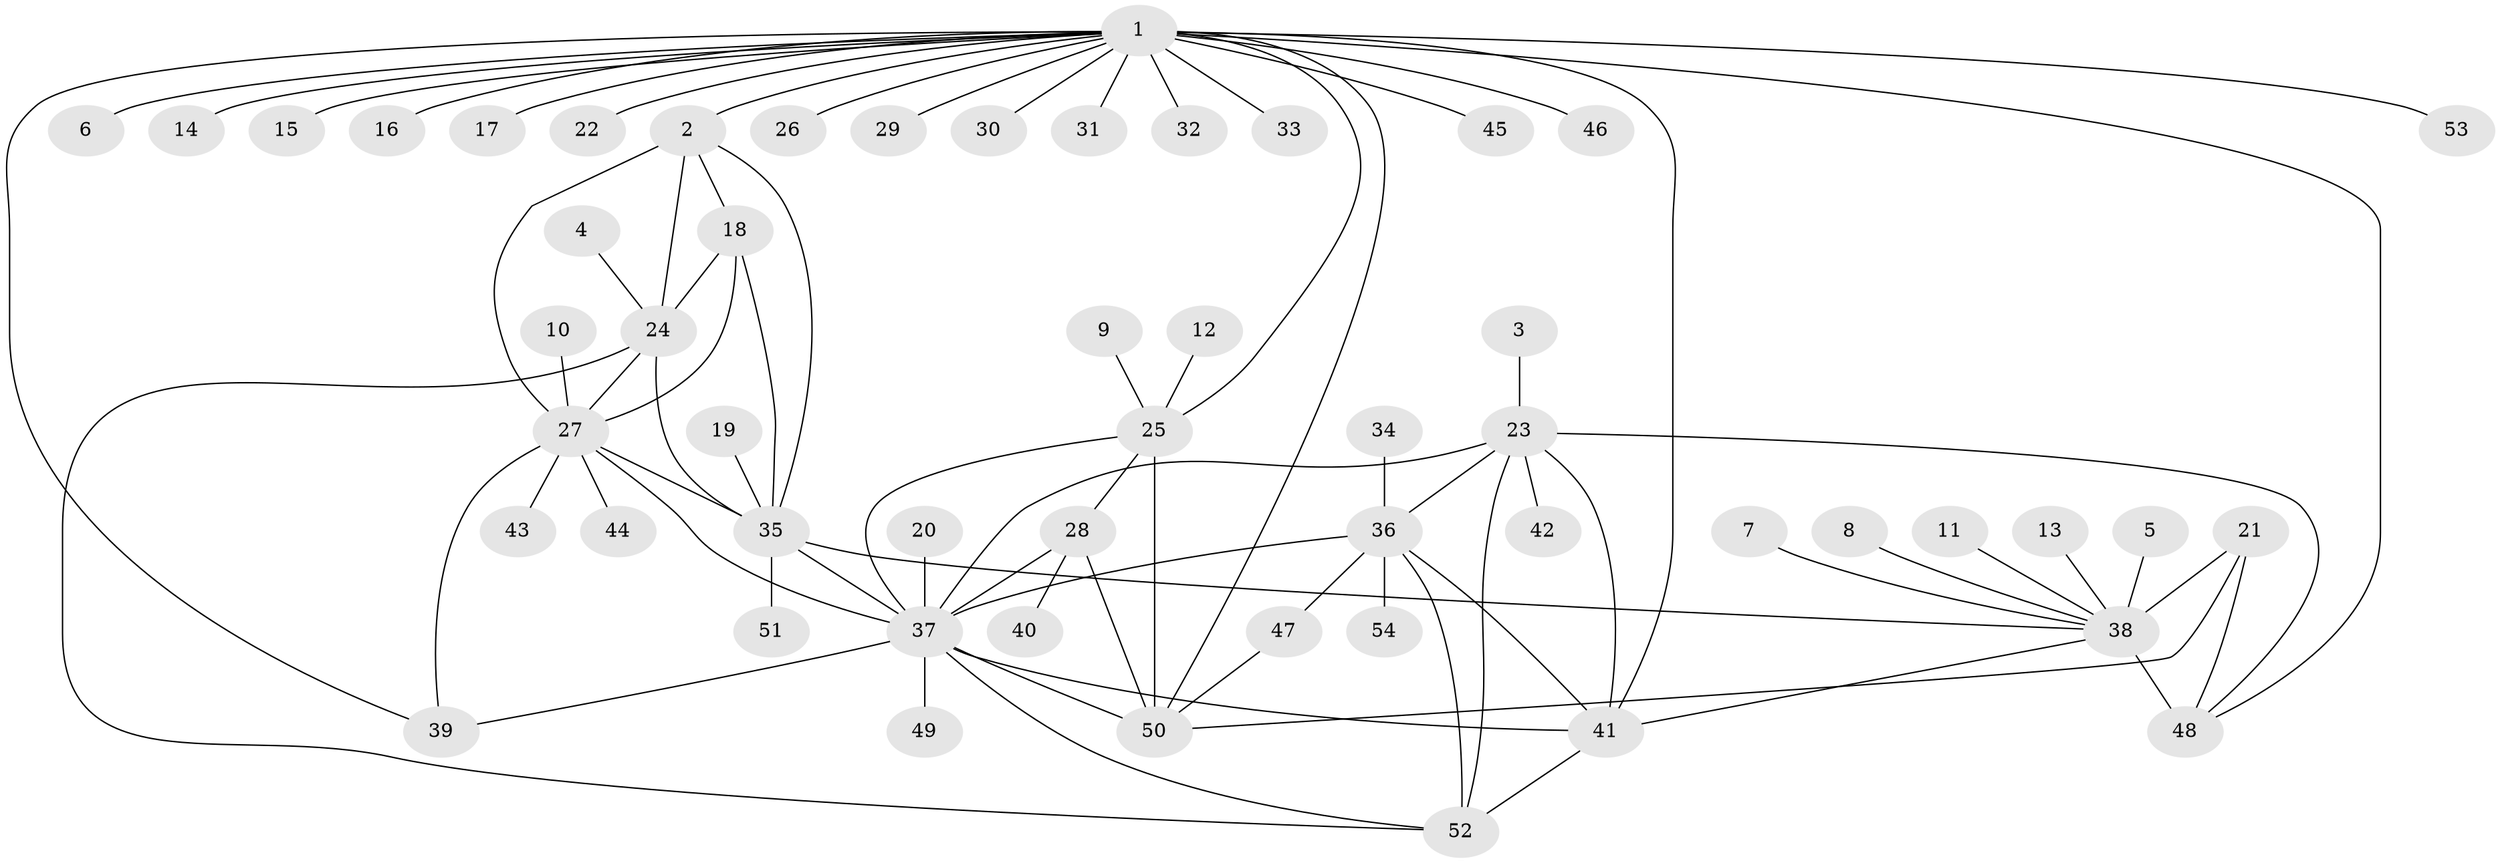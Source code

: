 // original degree distribution, {13: 0.009259259259259259, 9: 0.037037037037037035, 6: 0.046296296296296294, 8: 0.027777777777777776, 7: 0.05555555555555555, 10: 0.018518518518518517, 5: 0.027777777777777776, 12: 0.009259259259259259, 1: 0.6018518518518519, 4: 0.018518518518518517, 2: 0.10185185185185185, 3: 0.046296296296296294}
// Generated by graph-tools (version 1.1) at 2025/50/03/09/25 03:50:27]
// undirected, 54 vertices, 81 edges
graph export_dot {
graph [start="1"]
  node [color=gray90,style=filled];
  1;
  2;
  3;
  4;
  5;
  6;
  7;
  8;
  9;
  10;
  11;
  12;
  13;
  14;
  15;
  16;
  17;
  18;
  19;
  20;
  21;
  22;
  23;
  24;
  25;
  26;
  27;
  28;
  29;
  30;
  31;
  32;
  33;
  34;
  35;
  36;
  37;
  38;
  39;
  40;
  41;
  42;
  43;
  44;
  45;
  46;
  47;
  48;
  49;
  50;
  51;
  52;
  53;
  54;
  1 -- 2 [weight=1.0];
  1 -- 6 [weight=1.0];
  1 -- 14 [weight=1.0];
  1 -- 15 [weight=1.0];
  1 -- 16 [weight=1.0];
  1 -- 17 [weight=1.0];
  1 -- 22 [weight=1.0];
  1 -- 25 [weight=1.0];
  1 -- 26 [weight=1.0];
  1 -- 29 [weight=1.0];
  1 -- 30 [weight=1.0];
  1 -- 31 [weight=1.0];
  1 -- 32 [weight=1.0];
  1 -- 33 [weight=1.0];
  1 -- 39 [weight=1.0];
  1 -- 41 [weight=1.0];
  1 -- 45 [weight=1.0];
  1 -- 46 [weight=4.0];
  1 -- 48 [weight=1.0];
  1 -- 50 [weight=1.0];
  1 -- 53 [weight=1.0];
  2 -- 18 [weight=1.0];
  2 -- 24 [weight=1.0];
  2 -- 27 [weight=1.0];
  2 -- 35 [weight=1.0];
  3 -- 23 [weight=1.0];
  4 -- 24 [weight=1.0];
  5 -- 38 [weight=1.0];
  7 -- 38 [weight=1.0];
  8 -- 38 [weight=1.0];
  9 -- 25 [weight=1.0];
  10 -- 27 [weight=1.0];
  11 -- 38 [weight=1.0];
  12 -- 25 [weight=1.0];
  13 -- 38 [weight=1.0];
  18 -- 24 [weight=1.0];
  18 -- 27 [weight=1.0];
  18 -- 35 [weight=1.0];
  19 -- 35 [weight=1.0];
  20 -- 37 [weight=1.0];
  21 -- 38 [weight=3.0];
  21 -- 48 [weight=1.0];
  21 -- 50 [weight=1.0];
  23 -- 36 [weight=1.0];
  23 -- 37 [weight=1.0];
  23 -- 41 [weight=1.0];
  23 -- 42 [weight=1.0];
  23 -- 48 [weight=1.0];
  23 -- 52 [weight=1.0];
  24 -- 27 [weight=1.0];
  24 -- 35 [weight=1.0];
  24 -- 52 [weight=1.0];
  25 -- 28 [weight=1.0];
  25 -- 37 [weight=1.0];
  25 -- 50 [weight=2.0];
  27 -- 35 [weight=1.0];
  27 -- 37 [weight=1.0];
  27 -- 39 [weight=1.0];
  27 -- 43 [weight=1.0];
  27 -- 44 [weight=1.0];
  28 -- 37 [weight=1.0];
  28 -- 40 [weight=1.0];
  28 -- 50 [weight=2.0];
  34 -- 36 [weight=1.0];
  35 -- 37 [weight=1.0];
  35 -- 38 [weight=1.0];
  35 -- 51 [weight=1.0];
  36 -- 37 [weight=2.0];
  36 -- 41 [weight=1.0];
  36 -- 47 [weight=1.0];
  36 -- 52 [weight=1.0];
  36 -- 54 [weight=1.0];
  37 -- 39 [weight=1.0];
  37 -- 41 [weight=1.0];
  37 -- 49 [weight=1.0];
  37 -- 50 [weight=2.0];
  37 -- 52 [weight=1.0];
  38 -- 41 [weight=1.0];
  38 -- 48 [weight=3.0];
  41 -- 52 [weight=1.0];
  47 -- 50 [weight=1.0];
}
